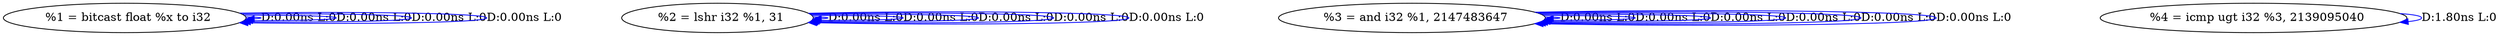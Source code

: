 digraph {
Node0x35b52a0[label="  %1 = bitcast float %x to i32"];
Node0x35b52a0 -> Node0x35b52a0[label="D:0.00ns L:0",color=blue];
Node0x35b52a0 -> Node0x35b52a0[label="D:0.00ns L:0",color=blue];
Node0x35b52a0 -> Node0x35b52a0[label="D:0.00ns L:0",color=blue];
Node0x35b52a0 -> Node0x35b52a0[label="D:0.00ns L:0",color=blue];
Node0x35b57d0[label="  %2 = lshr i32 %1, 31"];
Node0x35b57d0 -> Node0x35b57d0[label="D:0.00ns L:0",color=blue];
Node0x35b57d0 -> Node0x35b57d0[label="D:0.00ns L:0",color=blue];
Node0x35b57d0 -> Node0x35b57d0[label="D:0.00ns L:0",color=blue];
Node0x35b57d0 -> Node0x35b57d0[label="D:0.00ns L:0",color=blue];
Node0x35b57d0 -> Node0x35b57d0[label="D:0.00ns L:0",color=blue];
Node0x35b58e0[label="  %3 = and i32 %1, 2147483647"];
Node0x35b58e0 -> Node0x35b58e0[label="D:0.00ns L:0",color=blue];
Node0x35b58e0 -> Node0x35b58e0[label="D:0.00ns L:0",color=blue];
Node0x35b58e0 -> Node0x35b58e0[label="D:0.00ns L:0",color=blue];
Node0x35b58e0 -> Node0x35b58e0[label="D:0.00ns L:0",color=blue];
Node0x35b58e0 -> Node0x35b58e0[label="D:0.00ns L:0",color=blue];
Node0x35b58e0 -> Node0x35b58e0[label="D:0.00ns L:0",color=blue];
Node0x35b59c0[label="  %4 = icmp ugt i32 %3, 2139095040"];
Node0x35b59c0 -> Node0x35b59c0[label="D:1.80ns L:0",color=blue];
}
